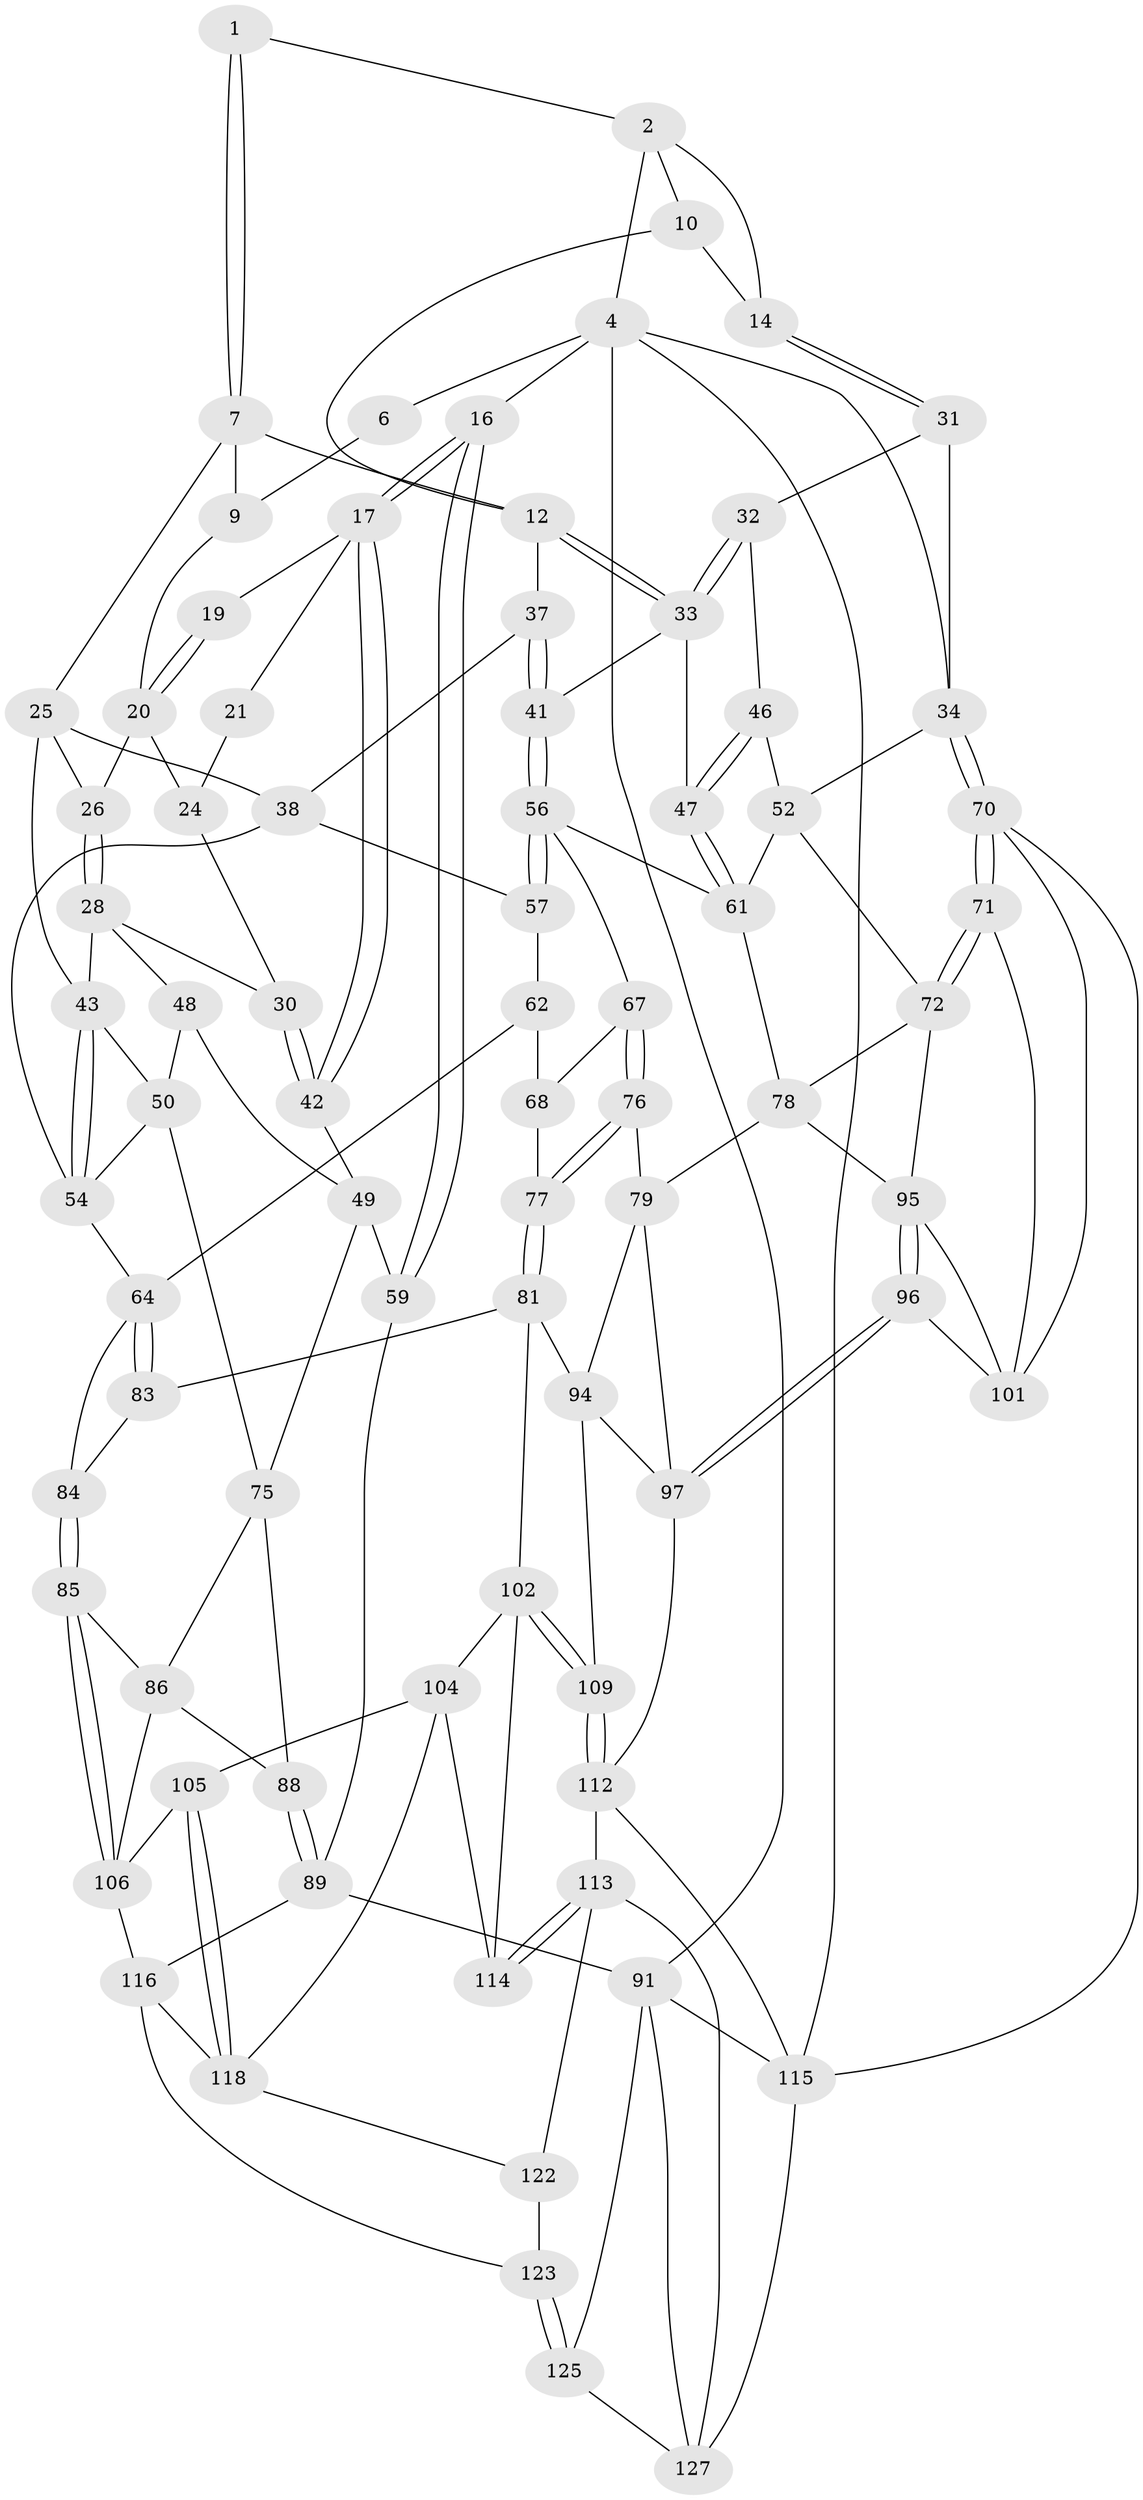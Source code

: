 // Generated by graph-tools (version 1.1) at 2025/52/02/27/25 19:52:41]
// undirected, 79 vertices, 172 edges
graph export_dot {
graph [start="1"]
  node [color=gray90,style=filled];
  1 [pos="+0.650367925706438+0"];
  2 [pos="+0.8352605899378865+0",super="+3"];
  4 [pos="+1+0",super="+5"];
  6 [pos="+0.40900851062023535+0"];
  7 [pos="+0.6106575738418094+0.191540172516275",super="+8"];
  9 [pos="+0.39455355689001537+0"];
  10 [pos="+0.795231901210067+0",super="+11"];
  12 [pos="+0.6643525387484255+0.21238560507289309",super="+13"];
  14 [pos="+0.8806682258264287+0.2153061695031556",super="+15"];
  16 [pos="+0+0.03280816941965901"];
  17 [pos="+0+0.04243740821399856",super="+18"];
  19 [pos="+0.2923181691905518+0.09190821848809769"];
  20 [pos="+0.36643232260139386+0.06552558405700389",super="+23"];
  21 [pos="+0+0.08866201910562137",super="+22"];
  24 [pos="+0.25105105018989976+0.22239635316688763",super="+27"];
  25 [pos="+0.4948155720200495+0.25701386484843874",super="+39"];
  26 [pos="+0.38840305572260836+0.23284160009882193"];
  28 [pos="+0.3629708263815871+0.2906380038451493",super="+29"];
  30 [pos="+0.20161512518330038+0.28026341805338706"];
  31 [pos="+0.8829121418921166+0.23150451231518002",super="+36"];
  32 [pos="+0.7823975211225417+0.29289299562390825",super="+45"];
  33 [pos="+0.7740362512089674+0.2939362770089681",super="+40"];
  34 [pos="+1+0.3881995719026115",super="+35"];
  37 [pos="+0.6330824152128934+0.38340821857404656"];
  38 [pos="+0.5728599953404389+0.37878204334932053",super="+53"];
  41 [pos="+0.6917668786231962+0.44624666518938005"];
  42 [pos="+0+0.1791118008074664"];
  43 [pos="+0.46318311530194095+0.3970491404063078",super="+44"];
  46 [pos="+0.8497960989554421+0.3808391415443451"];
  47 [pos="+0.7286953814636132+0.4641416328308246"];
  48 [pos="+0.20537445253210587+0.46787460318204543"];
  49 [pos="+0.051472388274055106+0.3521639384317036",super="+58"];
  50 [pos="+0.29344795759937387+0.49214319485828556",super="+51"];
  52 [pos="+0.9758918026301043+0.40892118343210626",super="+60"];
  54 [pos="+0.4790346099103088+0.4551012953611669",super="+55"];
  56 [pos="+0.599812742363514+0.5092984622339706",super="+66"];
  57 [pos="+0.5162069372585785+0.4886448298275492"];
  59 [pos="+0+0.6669227806724731"];
  61 [pos="+0.759599598748044+0.5082561868537606",super="+69"];
  62 [pos="+0.5158190999962222+0.4893715432391828",super="+63"];
  64 [pos="+0.4370029912913875+0.5680608061189305",super="+65"];
  67 [pos="+0.5889072060108106+0.5777142918537677"];
  68 [pos="+0.5493860425757553+0.5778482560082882",super="+74"];
  70 [pos="+1+0.6048248751882933",super="+111"];
  71 [pos="+1+0.6371064107815585"];
  72 [pos="+0.9118669657639767+0.6287384393134166",super="+73"];
  75 [pos="+0.2103007362311333+0.49645804129485316",super="+87"];
  76 [pos="+0.5917965888237562+0.6218491294296813"];
  77 [pos="+0.5283429498190533+0.6923586363559554"];
  78 [pos="+0.7123906962781028+0.6324223753054724",super="+80"];
  79 [pos="+0.6932262048993392+0.6423045219434252",super="+93"];
  81 [pos="+0.5282634073147955+0.6927845114040551",super="+82"];
  83 [pos="+0.42578230099023195+0.6778948570219303"];
  84 [pos="+0.34742103598656243+0.6846883698614535"];
  85 [pos="+0.3373865470060544+0.6984515648565506"];
  86 [pos="+0.2163410459651139+0.6622360978945343",super="+100"];
  88 [pos="+0.06923126708839827+0.7124155499051803"];
  89 [pos="+0.016559031851583875+0.7355671401818774",super="+90"];
  91 [pos="+0+0.7746438345373469",super="+92"];
  94 [pos="+0.5383259728117901+0.6978953941361938",super="+108"];
  95 [pos="+0.7985797897247879+0.7426303751362043",super="+99"];
  96 [pos="+0.7945327271653004+0.7833785200546862"];
  97 [pos="+0.7625820821793271+0.8122494123128394",super="+98"];
  101 [pos="+0.9351009419992781+0.7524925583286985",super="+110"];
  102 [pos="+0.49971604906143974+0.7231885253741225",super="+103"];
  104 [pos="+0.38413419073178656+0.7790024452559458",super="+119"];
  105 [pos="+0.3433041231983906+0.7583379910097218"];
  106 [pos="+0.3353069496816797+0.7498972170108139",super="+107"];
  109 [pos="+0.5716390296801361+0.8723783095451885"];
  112 [pos="+0.5683640261629593+0.8927853474476327",super="+121"];
  113 [pos="+0.49610146903102764+0.9049267974305972",super="+126"];
  114 [pos="+0.4554107664051672+0.8774256708455604"];
  115 [pos="+1+1",super="+124"];
  116 [pos="+0.2332758266657286+0.8054825267772686",super="+117"];
  118 [pos="+0.3353083291331146+0.8534093323500219",super="+120"];
  122 [pos="+0.34878516668449666+0.9092729856399013"];
  123 [pos="+0.20859635440229085+0.9225535263809141"];
  125 [pos="+0.1899659015771864+0.9538763662059474"];
  127 [pos="+0.4091659885707631+1",super="+128"];
  1 -- 2;
  1 -- 7;
  1 -- 7;
  2 -- 10;
  2 -- 4;
  2 -- 14;
  4 -- 34;
  4 -- 115;
  4 -- 16;
  4 -- 91;
  4 -- 6;
  6 -- 9;
  7 -- 9;
  7 -- 25;
  7 -- 12;
  9 -- 20;
  10 -- 12;
  10 -- 14 [weight=2];
  12 -- 33;
  12 -- 33;
  12 -- 37;
  14 -- 31;
  14 -- 31;
  16 -- 17;
  16 -- 17;
  16 -- 59;
  16 -- 59;
  17 -- 42;
  17 -- 42;
  17 -- 19;
  17 -- 21;
  19 -- 20;
  19 -- 20;
  20 -- 24;
  20 -- 26;
  21 -- 24 [weight=2];
  24 -- 30;
  25 -- 26;
  25 -- 43;
  25 -- 38;
  26 -- 28;
  26 -- 28;
  28 -- 48;
  28 -- 30;
  28 -- 43;
  30 -- 42;
  30 -- 42;
  31 -- 32 [weight=2];
  31 -- 34;
  32 -- 33;
  32 -- 33;
  32 -- 46;
  33 -- 47;
  33 -- 41;
  34 -- 70;
  34 -- 70;
  34 -- 52;
  37 -- 38;
  37 -- 41;
  37 -- 41;
  38 -- 54;
  38 -- 57;
  41 -- 56;
  41 -- 56;
  42 -- 49;
  43 -- 54;
  43 -- 54;
  43 -- 50;
  46 -- 47;
  46 -- 47;
  46 -- 52;
  47 -- 61;
  47 -- 61;
  48 -- 49;
  48 -- 50;
  49 -- 75;
  49 -- 59;
  50 -- 75;
  50 -- 54;
  52 -- 61;
  52 -- 72;
  54 -- 64;
  56 -- 57;
  56 -- 57;
  56 -- 67;
  56 -- 61;
  57 -- 62;
  59 -- 89;
  61 -- 78;
  62 -- 68 [weight=2];
  62 -- 64;
  64 -- 83;
  64 -- 83;
  64 -- 84;
  67 -- 68;
  67 -- 76;
  67 -- 76;
  68 -- 77;
  70 -- 71;
  70 -- 71;
  70 -- 115;
  70 -- 101;
  71 -- 72;
  71 -- 72;
  71 -- 101;
  72 -- 95;
  72 -- 78;
  75 -- 88;
  75 -- 86;
  76 -- 77;
  76 -- 77;
  76 -- 79;
  77 -- 81;
  77 -- 81;
  78 -- 79;
  78 -- 95;
  79 -- 94;
  79 -- 97;
  81 -- 94;
  81 -- 83;
  81 -- 102;
  83 -- 84;
  84 -- 85;
  84 -- 85;
  85 -- 86;
  85 -- 106;
  85 -- 106;
  86 -- 88;
  86 -- 106;
  88 -- 89;
  88 -- 89;
  89 -- 116;
  89 -- 91;
  91 -- 125;
  91 -- 115;
  91 -- 127;
  94 -- 109;
  94 -- 97;
  95 -- 96;
  95 -- 96;
  95 -- 101;
  96 -- 97;
  96 -- 97;
  96 -- 101;
  97 -- 112;
  102 -- 109;
  102 -- 109;
  102 -- 104;
  102 -- 114;
  104 -- 105;
  104 -- 114;
  104 -- 118;
  105 -- 106;
  105 -- 118;
  105 -- 118;
  106 -- 116;
  109 -- 112;
  109 -- 112;
  112 -- 113;
  112 -- 115;
  113 -- 114;
  113 -- 114;
  113 -- 122;
  113 -- 127;
  115 -- 127;
  116 -- 118;
  116 -- 123;
  118 -- 122;
  122 -- 123;
  123 -- 125;
  123 -- 125;
  125 -- 127;
}
